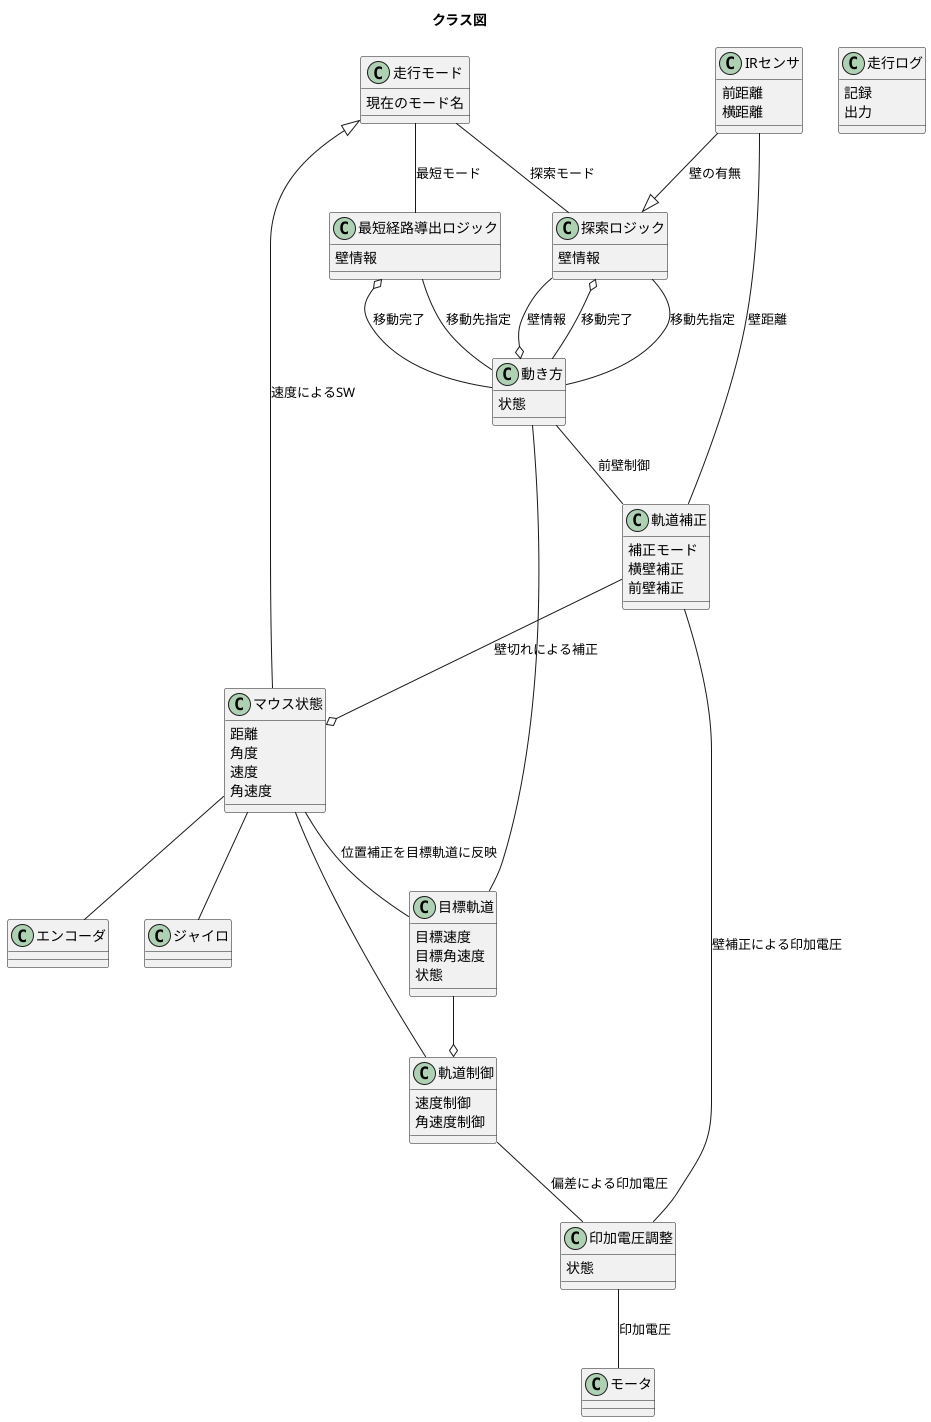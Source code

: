@startuml
title クラス図

class 走行モード
走行モード : 現在のモード名

Class 目標軌道
目標軌道 : 目標速度
目標軌道 : 目標角速度 
目標軌道 : 状態

class エンコーダ

class ジャイロ


class マウス状態
マウス状態 : 距離
マウス状態 : 角度
マウス状態 : 速度
マウス状態 : 角速度


class 動き方
動き方 : 状態

class 印加電圧調整
印加電圧調整 : 状態

class 軌道補正
軌道補正 : 補正モード
軌道補正 : 横壁補正
軌道補正 : 前壁補正

class IRセンサ
IRセンサ : 前距離
IRセンサ : 横距離

class 探索ロジック
探索ロジック : 壁情報

class 最短経路導出ロジック
最短経路導出ロジック : 壁情報

class 軌道制御
軌道制御 : 速度制御
軌道制御 : 角速度制御

class モータ


class 走行ログ
走行ログ : 記録
走行ログ : 出力


走行モード <|-- マウス状態 : 速度によるSW

走行モード -- 探索ロジック : 探索モード

走行モード -- 最短経路導出ロジック : 最短モード

最短経路導出ロジック -- 動き方 : 移動先指定
最短経路導出ロジック o-- 動き方 : 移動完了

探索ロジック -- 動き方 : 移動先指定
探索ロジック --o 動き方 : 壁情報
探索ロジック o-- 動き方 : 移動完了

動き方 -- 目標軌道 

動き方 -- 軌道補正 : 前壁制御

目標軌道 --o 軌道制御

軌道制御 -- 印加電圧調整 : 偏差による印加電圧

軌道補正 -- 印加電圧調整 : 壁補正による印加電圧

印加電圧調整 -- モータ : 印加電圧

IRセンサ -- 軌道補正 : 壁距離

マウス状態 -- 軌道制御

IRセンサ --|> 探索ロジック : 壁の有無

マウス状態 -- エンコーダ

マウス状態 -- ジャイロ

軌道補正 --o マウス状態 : 壁切れによる補正

マウス状態 -- 目標軌道 : 位置補正を目標軌道に反映



@enduml


走行モード：走行モードそのもの、責務として、競技者の入力に応じてモードを変更する。
目標軌道：マウスの移動経路の目標。責務として、走行モードに応じた目標軌道から、目標速度、目標角速度を生成する。
エンコーダー：責務として、現在の速度を取得する
ジャイロ：責務として、現在の角速度を取得する。
補正モード：補正モードそのもの、責務として、モータ印加電圧の補正方法（ジャイロ？IRせんさ？）を決定する。
IRセンサ：現在の壁との距離、壁の有無を取得する。
探索ロジック：迷路の探索経路の生成。責務として、目標軌道の生成、及び壁情報の記録
最短経路導出ロジック：最短走行。責務として、壁情報をもとに最短経路を生成。
軌道制御：軌道の制御方法。責務として、目標速度、角速度に対する、現在速度、角速度をもとに、モータ印加電圧を決定する。
軌道補正：軌道の補正方法。責務として、補正モードをもとにIRセンサの情報からモータ印加電圧を補正する。
モータ：モータそのもの。責務として、補正モードに応じ、電圧をモータに印加する。
走行ログ：ログシステム。責務として、走行時のログを記録し、出力する。


**クラス候補**
走行モード：走行モードにより目標軌道の生成方法が変わるため。
目標軌道：マウスの移動経路の目標が必要であるため。
目標速度：目標軌道の生成には目標速度が必要となるため
エンコーダー：現在の速度を知るために必要
目標角速度；目標軌道の生成には目標角速度が必要となるため
ジャイロ：現在の角速度を知るために必要。
補正モード：目標軌道に追従するとき、補正方法を都度変更するため必要
IRセンサ：一部補正モードにおいて、壁との距離を知るために必要
探索ロジック：一部走行モードにおいて、目標軌道の生成に必要。
最短経路導出ロジック：一部走行モードにおいて、目標軌道の生成に必要。
速度制御：目標速度に対し、速度を追従させるために必要
角速度制御：目標角速度に対し、角速度を追従させるために必要
走行ログ：走行時のログを記録、出力するために必要